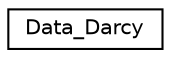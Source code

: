 digraph "Graphical Class Hierarchy"
{
  edge [fontname="Helvetica",fontsize="10",labelfontname="Helvetica",labelfontsize="10"];
  node [fontname="Helvetica",fontsize="10",shape=record];
  rankdir="LR";
  Node0 [label="Data_Darcy",height=0.2,width=0.4,color="black", fillcolor="white", style="filled",URL="$classData__Darcy.html",tooltip="Data for the Darcy system. "];
}
